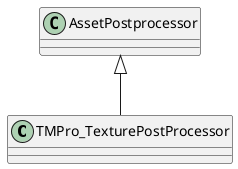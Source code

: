 @startuml
class TMPro_TexturePostProcessor {
}
AssetPostprocessor <|-- TMPro_TexturePostProcessor
@enduml
